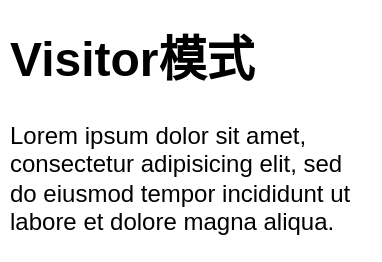 <mxfile version="14.7.4" type="embed"><diagram id="23iRSUPoRavnBvh4doch" name="Page-1"><mxGraphModel dx="835" dy="732" grid="1" gridSize="10" guides="1" tooltips="1" connect="1" arrows="1" fold="1" page="1" pageScale="1" pageWidth="827" pageHeight="1169" math="0" shadow="0"><root><mxCell id="0"/><mxCell id="1" parent="0"/><mxCell id="2" value="&lt;h1&gt;Visitor模式&lt;/h1&gt;&lt;p&gt;Lorem ipsum dolor sit amet, consectetur adipisicing elit, sed do eiusmod tempor incididunt ut labore et dolore magna aliqua.&lt;/p&gt;" style="text;html=1;strokeColor=none;fillColor=none;spacing=5;spacingTop=-20;whiteSpace=wrap;overflow=hidden;rounded=0;" vertex="1" parent="1"><mxGeometry x="140" y="90" width="190" height="120" as="geometry"/></mxCell></root></mxGraphModel></diagram></mxfile>